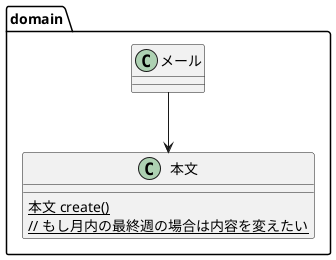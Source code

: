 @startuml

package domain {
  class 本文 {
    {static} 本文 create()\n// もし月内の最終週の場合は内容を変えたい
  }
  メール -d-> 本文
}

@enduml